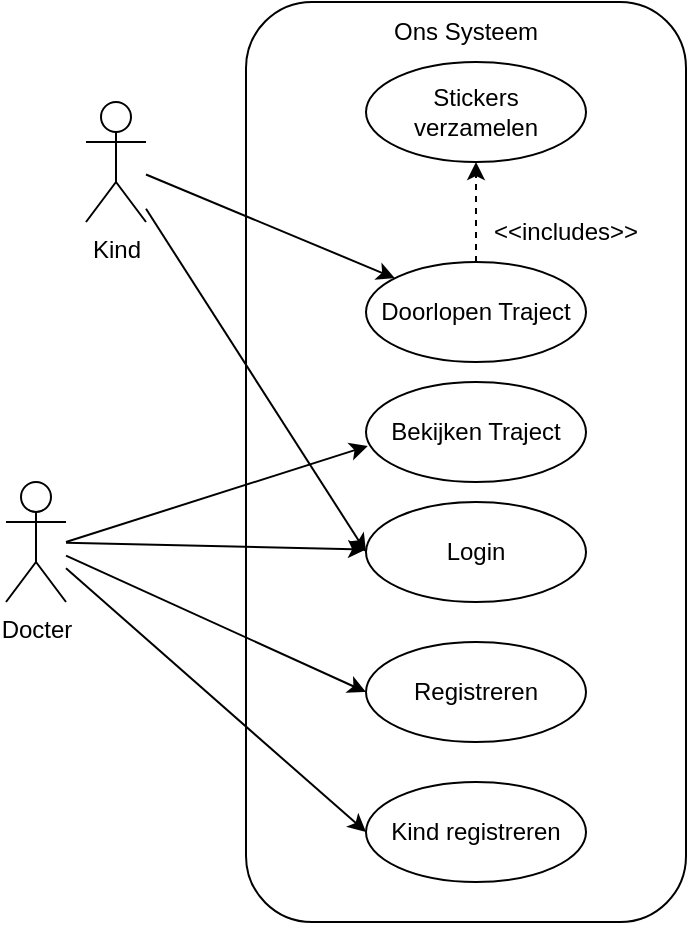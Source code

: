 <mxfile version="26.0.9">
  <diagram name="Page-1" id="EbmTruZII7EKrePTZyVd">
    <mxGraphModel dx="1195" dy="703" grid="1" gridSize="10" guides="1" tooltips="1" connect="1" arrows="1" fold="1" page="1" pageScale="1" pageWidth="827" pageHeight="1169" math="0" shadow="0">
      <root>
        <mxCell id="0" />
        <mxCell id="1" parent="0" />
        <mxCell id="Rwlf8ie4ue_BawDDI4tv-3" value="" style="rounded=1;whiteSpace=wrap;html=1;" vertex="1" parent="1">
          <mxGeometry x="200" y="120" width="220" height="460" as="geometry" />
        </mxCell>
        <mxCell id="Rwlf8ie4ue_BawDDI4tv-12" style="rounded=0;orthogonalLoop=1;jettySize=auto;html=1;" edge="1" parent="1" source="Rwlf8ie4ue_BawDDI4tv-1" target="Rwlf8ie4ue_BawDDI4tv-7">
          <mxGeometry relative="1" as="geometry" />
        </mxCell>
        <mxCell id="Rwlf8ie4ue_BawDDI4tv-17" style="rounded=0;orthogonalLoop=1;jettySize=auto;html=1;entryX=0;entryY=0.5;entryDx=0;entryDy=0;" edge="1" parent="1" source="Rwlf8ie4ue_BawDDI4tv-1" target="Rwlf8ie4ue_BawDDI4tv-8">
          <mxGeometry relative="1" as="geometry" />
        </mxCell>
        <mxCell id="Rwlf8ie4ue_BawDDI4tv-1" value="Kind" style="shape=umlActor;verticalLabelPosition=bottom;verticalAlign=top;html=1;outlineConnect=0;" vertex="1" parent="1">
          <mxGeometry x="120" y="170" width="30" height="60" as="geometry" />
        </mxCell>
        <mxCell id="Rwlf8ie4ue_BawDDI4tv-11" style="rounded=0;orthogonalLoop=1;jettySize=auto;html=1;entryX=0;entryY=0.5;entryDx=0;entryDy=0;" edge="1" parent="1" source="Rwlf8ie4ue_BawDDI4tv-2" target="Rwlf8ie4ue_BawDDI4tv-9">
          <mxGeometry relative="1" as="geometry" />
        </mxCell>
        <mxCell id="Rwlf8ie4ue_BawDDI4tv-16" style="rounded=0;orthogonalLoop=1;jettySize=auto;html=1;" edge="1" parent="1" source="Rwlf8ie4ue_BawDDI4tv-2" target="Rwlf8ie4ue_BawDDI4tv-8">
          <mxGeometry relative="1" as="geometry" />
        </mxCell>
        <mxCell id="Rwlf8ie4ue_BawDDI4tv-18" style="rounded=0;orthogonalLoop=1;jettySize=auto;html=1;entryX=0;entryY=0.5;entryDx=0;entryDy=0;" edge="1" parent="1" source="Rwlf8ie4ue_BawDDI4tv-2" target="Rwlf8ie4ue_BawDDI4tv-10">
          <mxGeometry relative="1" as="geometry" />
        </mxCell>
        <mxCell id="Rwlf8ie4ue_BawDDI4tv-2" value="Docter" style="shape=umlActor;verticalLabelPosition=bottom;verticalAlign=top;html=1;outlineConnect=0;" vertex="1" parent="1">
          <mxGeometry x="80" y="360" width="30" height="60" as="geometry" />
        </mxCell>
        <mxCell id="Rwlf8ie4ue_BawDDI4tv-4" value="Ons Systeem" style="text;html=1;align=center;verticalAlign=middle;whiteSpace=wrap;rounded=0;" vertex="1" parent="1">
          <mxGeometry x="260" y="120" width="100" height="30" as="geometry" />
        </mxCell>
        <mxCell id="Rwlf8ie4ue_BawDDI4tv-5" value="Bekijken Traject" style="ellipse;whiteSpace=wrap;html=1;" vertex="1" parent="1">
          <mxGeometry x="260" y="310" width="110" height="50" as="geometry" />
        </mxCell>
        <mxCell id="Rwlf8ie4ue_BawDDI4tv-20" style="edgeStyle=orthogonalEdgeStyle;rounded=0;orthogonalLoop=1;jettySize=auto;html=1;dashed=1;" edge="1" parent="1" source="Rwlf8ie4ue_BawDDI4tv-7" target="Rwlf8ie4ue_BawDDI4tv-19">
          <mxGeometry relative="1" as="geometry" />
        </mxCell>
        <mxCell id="Rwlf8ie4ue_BawDDI4tv-7" value="Doorlopen Traject" style="ellipse;whiteSpace=wrap;html=1;" vertex="1" parent="1">
          <mxGeometry x="260" y="250" width="110" height="50" as="geometry" />
        </mxCell>
        <mxCell id="Rwlf8ie4ue_BawDDI4tv-8" value="Login" style="ellipse;whiteSpace=wrap;html=1;" vertex="1" parent="1">
          <mxGeometry x="260" y="370" width="110" height="50" as="geometry" />
        </mxCell>
        <mxCell id="Rwlf8ie4ue_BawDDI4tv-9" value="Registreren" style="ellipse;whiteSpace=wrap;html=1;" vertex="1" parent="1">
          <mxGeometry x="260" y="440" width="110" height="50" as="geometry" />
        </mxCell>
        <mxCell id="Rwlf8ie4ue_BawDDI4tv-10" value="Kind registreren" style="ellipse;whiteSpace=wrap;html=1;" vertex="1" parent="1">
          <mxGeometry x="260" y="510" width="110" height="50" as="geometry" />
        </mxCell>
        <mxCell id="Rwlf8ie4ue_BawDDI4tv-15" style="rounded=0;orthogonalLoop=1;jettySize=auto;html=1;entryX=0.008;entryY=0.64;entryDx=0;entryDy=0;entryPerimeter=0;" edge="1" parent="1" target="Rwlf8ie4ue_BawDDI4tv-5">
          <mxGeometry relative="1" as="geometry">
            <mxPoint x="110" y="390" as="sourcePoint" />
          </mxGeometry>
        </mxCell>
        <mxCell id="Rwlf8ie4ue_BawDDI4tv-19" value="Stickers verzamelen" style="ellipse;whiteSpace=wrap;html=1;" vertex="1" parent="1">
          <mxGeometry x="260" y="150" width="110" height="50" as="geometry" />
        </mxCell>
        <mxCell id="Rwlf8ie4ue_BawDDI4tv-21" value="&amp;lt;&amp;lt;includes&amp;gt;&amp;gt;" style="text;html=1;align=center;verticalAlign=middle;whiteSpace=wrap;rounded=0;" vertex="1" parent="1">
          <mxGeometry x="330" y="220" width="60" height="30" as="geometry" />
        </mxCell>
      </root>
    </mxGraphModel>
  </diagram>
</mxfile>
